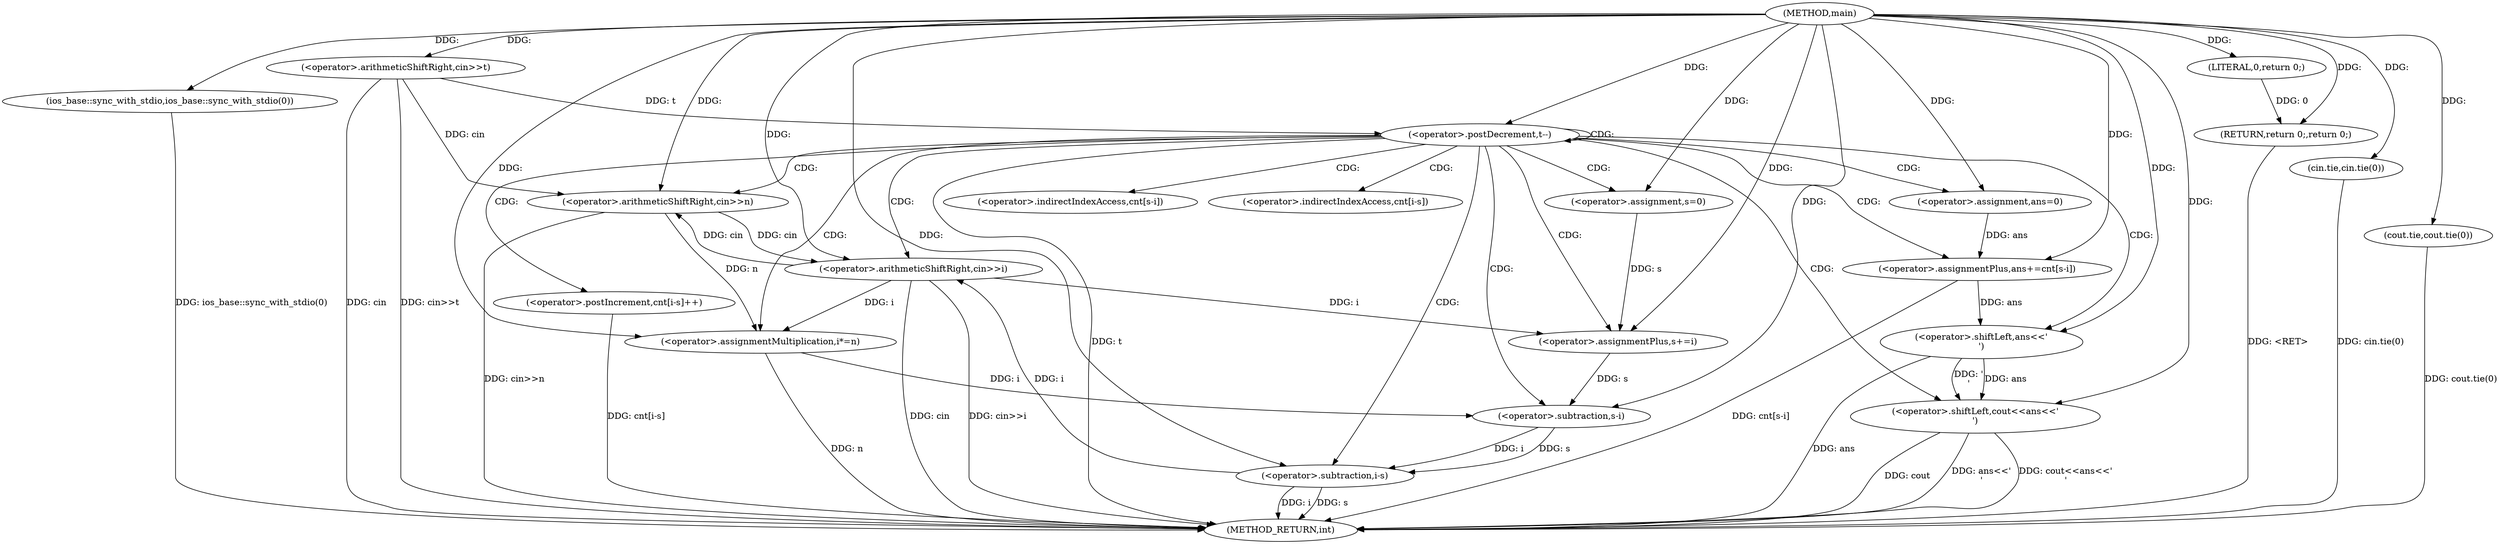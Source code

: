 digraph "main" {  
"1000101" [label = "(METHOD,main)" ]
"1000165" [label = "(METHOD_RETURN,int)" ]
"1000103" [label = "(ios_base::sync_with_stdio,ios_base::sync_with_stdio(0))" ]
"1000111" [label = "(<operator>.arithmeticShiftRight,cin>>t)" ]
"1000163" [label = "(RETURN,return 0;,return 0;)" ]
"1000106" [label = "(cin.tie,cin.tie(0))" ]
"1000108" [label = "(cout.tie,cout.tie(0))" ]
"1000115" [label = "(<operator>.postDecrement,t--)" ]
"1000164" [label = "(LITERAL,0,return 0;)" ]
"1000119" [label = "(<operator>.arithmeticShiftRight,cin>>n)" ]
"1000123" [label = "(<operator>.assignment,s=0)" ]
"1000140" [label = "(<operator>.assignment,ans=0)" ]
"1000158" [label = "(<operator>.shiftLeft,cout<<ans<<'\n')" ]
"1000129" [label = "(<operator>.arithmeticShiftRight,cin>>i)" ]
"1000132" [label = "(<operator>.assignmentPlus,s+=i)" ]
"1000135" [label = "(<operator>.assignmentMultiplication,i*=n)" ]
"1000145" [label = "(<operator>.assignmentPlus,ans+=cnt[s-i])" ]
"1000152" [label = "(<operator>.postIncrement,cnt[i-s]++)" ]
"1000160" [label = "(<operator>.shiftLeft,ans<<'\n')" ]
"1000149" [label = "(<operator>.subtraction,s-i)" ]
"1000155" [label = "(<operator>.subtraction,i-s)" ]
"1000147" [label = "(<operator>.indirectIndexAccess,cnt[s-i])" ]
"1000153" [label = "(<operator>.indirectIndexAccess,cnt[i-s])" ]
  "1000103" -> "1000165"  [ label = "DDG: ios_base::sync_with_stdio(0)"] 
  "1000106" -> "1000165"  [ label = "DDG: cin.tie(0)"] 
  "1000108" -> "1000165"  [ label = "DDG: cout.tie(0)"] 
  "1000111" -> "1000165"  [ label = "DDG: cin"] 
  "1000111" -> "1000165"  [ label = "DDG: cin>>t"] 
  "1000115" -> "1000165"  [ label = "DDG: t"] 
  "1000119" -> "1000165"  [ label = "DDG: cin>>n"] 
  "1000129" -> "1000165"  [ label = "DDG: cin"] 
  "1000129" -> "1000165"  [ label = "DDG: cin>>i"] 
  "1000135" -> "1000165"  [ label = "DDG: n"] 
  "1000145" -> "1000165"  [ label = "DDG: cnt[s-i]"] 
  "1000155" -> "1000165"  [ label = "DDG: i"] 
  "1000155" -> "1000165"  [ label = "DDG: s"] 
  "1000152" -> "1000165"  [ label = "DDG: cnt[i-s]"] 
  "1000160" -> "1000165"  [ label = "DDG: ans"] 
  "1000158" -> "1000165"  [ label = "DDG: ans<<'\n'"] 
  "1000158" -> "1000165"  [ label = "DDG: cout<<ans<<'\n'"] 
  "1000163" -> "1000165"  [ label = "DDG: <RET>"] 
  "1000158" -> "1000165"  [ label = "DDG: cout"] 
  "1000164" -> "1000163"  [ label = "DDG: 0"] 
  "1000101" -> "1000163"  [ label = "DDG: "] 
  "1000101" -> "1000103"  [ label = "DDG: "] 
  "1000101" -> "1000111"  [ label = "DDG: "] 
  "1000101" -> "1000164"  [ label = "DDG: "] 
  "1000101" -> "1000106"  [ label = "DDG: "] 
  "1000101" -> "1000108"  [ label = "DDG: "] 
  "1000111" -> "1000115"  [ label = "DDG: t"] 
  "1000101" -> "1000115"  [ label = "DDG: "] 
  "1000101" -> "1000123"  [ label = "DDG: "] 
  "1000101" -> "1000140"  [ label = "DDG: "] 
  "1000111" -> "1000119"  [ label = "DDG: cin"] 
  "1000129" -> "1000119"  [ label = "DDG: cin"] 
  "1000101" -> "1000119"  [ label = "DDG: "] 
  "1000129" -> "1000132"  [ label = "DDG: i"] 
  "1000101" -> "1000132"  [ label = "DDG: "] 
  "1000119" -> "1000135"  [ label = "DDG: n"] 
  "1000101" -> "1000135"  [ label = "DDG: "] 
  "1000101" -> "1000158"  [ label = "DDG: "] 
  "1000160" -> "1000158"  [ label = "DDG: '\n'"] 
  "1000160" -> "1000158"  [ label = "DDG: ans"] 
  "1000119" -> "1000129"  [ label = "DDG: cin"] 
  "1000101" -> "1000129"  [ label = "DDG: "] 
  "1000155" -> "1000129"  [ label = "DDG: i"] 
  "1000123" -> "1000132"  [ label = "DDG: s"] 
  "1000129" -> "1000135"  [ label = "DDG: i"] 
  "1000140" -> "1000145"  [ label = "DDG: ans"] 
  "1000101" -> "1000145"  [ label = "DDG: "] 
  "1000145" -> "1000160"  [ label = "DDG: ans"] 
  "1000101" -> "1000160"  [ label = "DDG: "] 
  "1000132" -> "1000149"  [ label = "DDG: s"] 
  "1000101" -> "1000149"  [ label = "DDG: "] 
  "1000135" -> "1000149"  [ label = "DDG: i"] 
  "1000149" -> "1000155"  [ label = "DDG: i"] 
  "1000101" -> "1000155"  [ label = "DDG: "] 
  "1000149" -> "1000155"  [ label = "DDG: s"] 
  "1000115" -> "1000153"  [ label = "CDG: "] 
  "1000115" -> "1000158"  [ label = "CDG: "] 
  "1000115" -> "1000132"  [ label = "CDG: "] 
  "1000115" -> "1000155"  [ label = "CDG: "] 
  "1000115" -> "1000129"  [ label = "CDG: "] 
  "1000115" -> "1000123"  [ label = "CDG: "] 
  "1000115" -> "1000147"  [ label = "CDG: "] 
  "1000115" -> "1000145"  [ label = "CDG: "] 
  "1000115" -> "1000160"  [ label = "CDG: "] 
  "1000115" -> "1000152"  [ label = "CDG: "] 
  "1000115" -> "1000119"  [ label = "CDG: "] 
  "1000115" -> "1000135"  [ label = "CDG: "] 
  "1000115" -> "1000115"  [ label = "CDG: "] 
  "1000115" -> "1000149"  [ label = "CDG: "] 
  "1000115" -> "1000140"  [ label = "CDG: "] 
}
